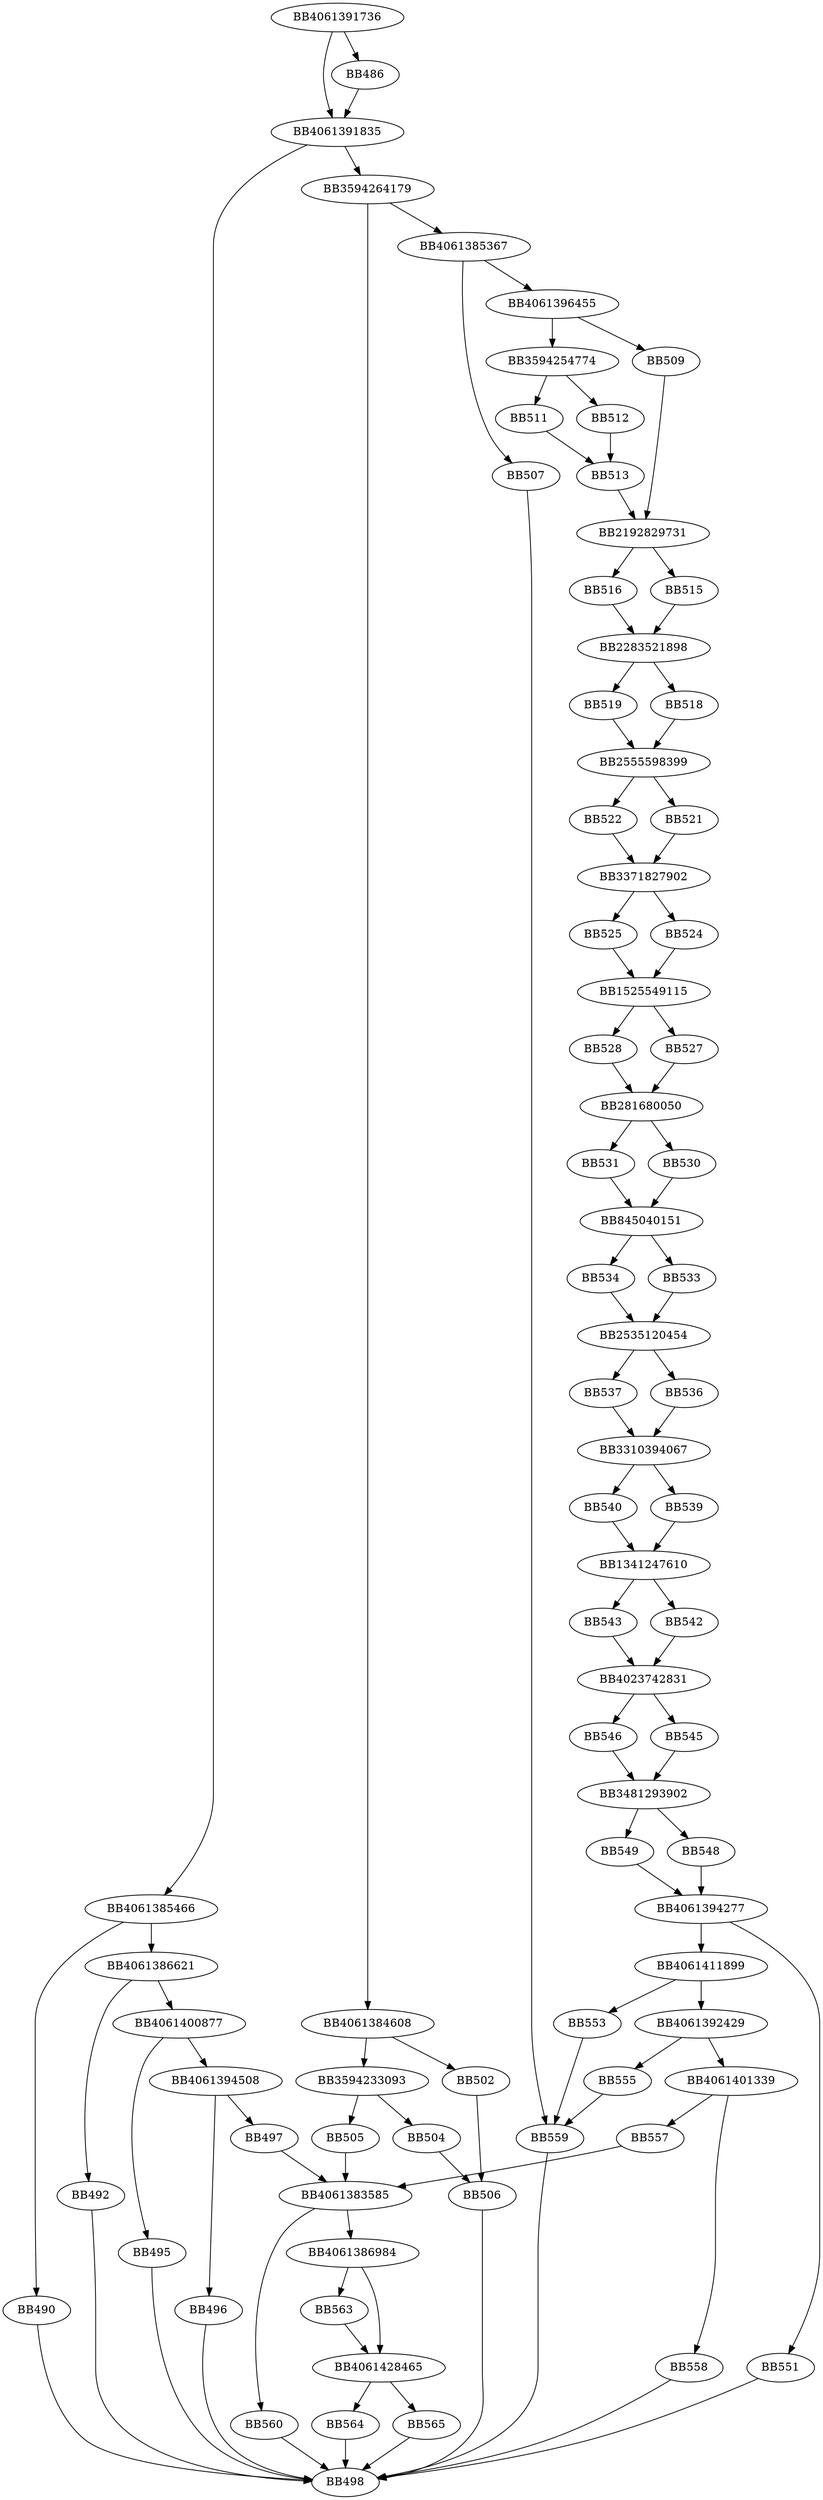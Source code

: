 digraph G{
	BB4061391736->BB486;
	BB4061391736->BB4061391835;
	BB486->BB4061391835;
	BB4061391835->BB3594264179;
	BB4061391835->BB4061385466;
	BB4061385466->BB490;
	BB4061385466->BB4061386621;
	BB4061386621->BB492;
	BB4061386621->BB4061400877;
	BB4061400877->BB4061394508;
	BB4061400877->BB495;
	BB4061394508->BB496;
	BB4061394508->BB497;
	BB496->BB498;
	BB497->BB4061383585;
	BB495->BB498;
	BB492->BB498;
	BB490->BB498;
	BB3594264179->BB4061385367;
	BB3594264179->BB4061384608;
	BB4061384608->BB502;
	BB4061384608->BB3594233093;
	BB3594233093->BB504;
	BB3594233093->BB505;
	BB504->BB506;
	BB505->BB4061383585;
	BB502->BB506;
	BB506->BB498;
	BB4061385367->BB507;
	BB4061385367->BB4061396455;
	BB4061396455->BB509;
	BB4061396455->BB3594254774;
	BB3594254774->BB511;
	BB3594254774->BB512;
	BB512->BB513;
	BB511->BB513;
	BB513->BB2192829731;
	BB509->BB2192829731;
	BB2192829731->BB515;
	BB2192829731->BB516;
	BB516->BB2283521898;
	BB515->BB2283521898;
	BB2283521898->BB518;
	BB2283521898->BB519;
	BB519->BB2555598399;
	BB518->BB2555598399;
	BB2555598399->BB521;
	BB2555598399->BB522;
	BB522->BB3371827902;
	BB521->BB3371827902;
	BB3371827902->BB524;
	BB3371827902->BB525;
	BB525->BB1525549115;
	BB524->BB1525549115;
	BB1525549115->BB527;
	BB1525549115->BB528;
	BB528->BB281680050;
	BB527->BB281680050;
	BB281680050->BB530;
	BB281680050->BB531;
	BB531->BB845040151;
	BB530->BB845040151;
	BB845040151->BB533;
	BB845040151->BB534;
	BB534->BB2535120454;
	BB533->BB2535120454;
	BB2535120454->BB536;
	BB2535120454->BB537;
	BB537->BB3310394067;
	BB536->BB3310394067;
	BB3310394067->BB539;
	BB3310394067->BB540;
	BB540->BB1341247610;
	BB539->BB1341247610;
	BB1341247610->BB542;
	BB1341247610->BB543;
	BB543->BB4023742831;
	BB542->BB4023742831;
	BB4023742831->BB545;
	BB4023742831->BB546;
	BB546->BB3481293902;
	BB545->BB3481293902;
	BB3481293902->BB548;
	BB3481293902->BB549;
	BB549->BB4061394277;
	BB548->BB4061394277;
	BB4061394277->BB551;
	BB4061394277->BB4061411899;
	BB551->BB498;
	BB4061411899->BB553;
	BB4061411899->BB4061392429;
	BB4061392429->BB555;
	BB4061392429->BB4061401339;
	BB4061401339->BB557;
	BB4061401339->BB558;
	BB558->BB498;
	BB557->BB4061383585;
	BB555->BB559;
	BB553->BB559;
	BB507->BB559;
	BB559->BB498;
	BB4061383585->BB560;
	BB4061383585->BB4061386984;
	BB4061386984->BB4061428465;
	BB4061386984->BB563;
	BB563->BB4061428465;
	BB4061428465->BB564;
	BB4061428465->BB565;
	BB565->BB498;
	BB564->BB498;
	BB560->BB498;
}
